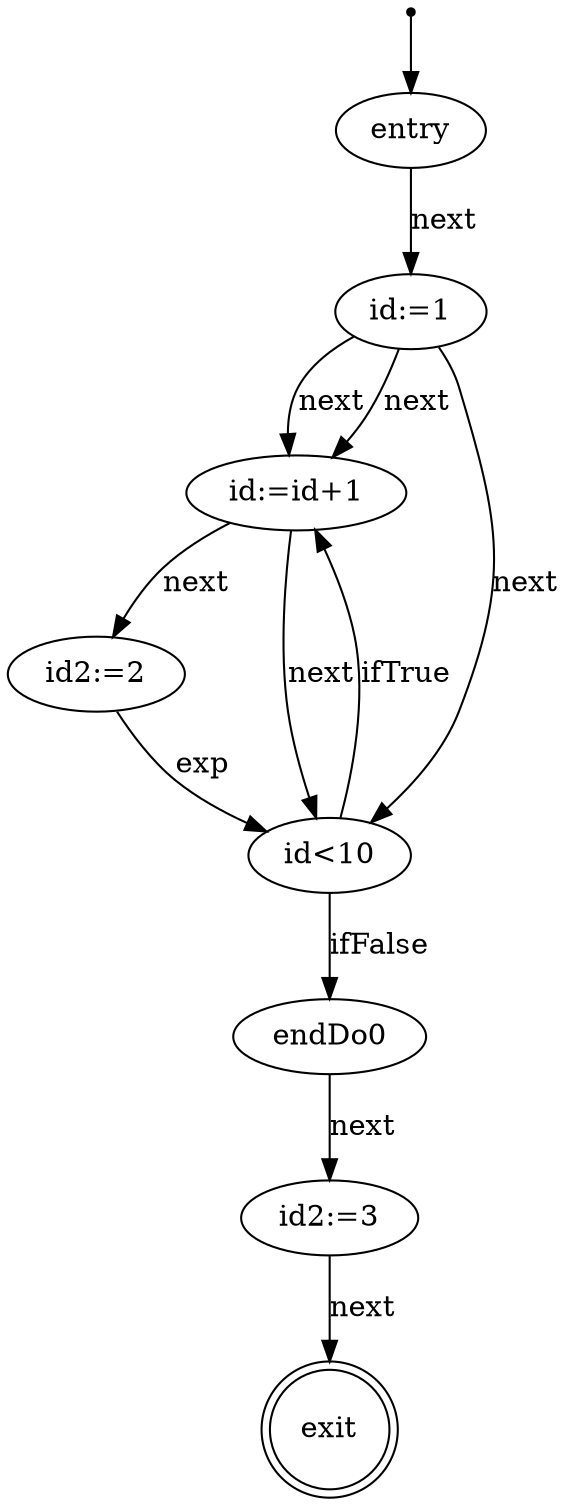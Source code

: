 digraph{
	inic[shape=point];

	entry[label="entry"]
	n0[label="id:=1"]
	n1[label="id:=id+1"]
	n2[label="id2:=2"]
	n3[label="id<10"]
	n4[label="endDo0"]
	n5[label="id2:=3"]
	exit[label="exit"]

	inic->entry;
	entry->n0 [label="next"];
	n0->n1 [label="next"];
	n0->n1 [label="next"];
	n0->n3 [label="next"];
	n1->n2 [label="next"];
	n1->n3 [label="next"];
	n2->n3 [label="exp"];
	n3->n4 [label="ifFalse"];
	n3->n1 [label="ifTrue"];
	n4->n5 [label="next"];
	n5->exit [label="next"];
	exit[shape=doublecircle];
}